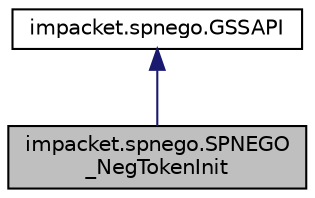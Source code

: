 digraph "impacket.spnego.SPNEGO_NegTokenInit"
{
  edge [fontname="Helvetica",fontsize="10",labelfontname="Helvetica",labelfontsize="10"];
  node [fontname="Helvetica",fontsize="10",shape=record];
  Node2 [label="impacket.spnego.SPNEGO\l_NegTokenInit",height=0.2,width=0.4,color="black", fillcolor="grey75", style="filled", fontcolor="black"];
  Node3 -> Node2 [dir="back",color="midnightblue",fontsize="10",style="solid",fontname="Helvetica"];
  Node3 [label="impacket.spnego.GSSAPI",height=0.2,width=0.4,color="black", fillcolor="white", style="filled",URL="$classimpacket_1_1spnego_1_1_g_s_s_a_p_i.html"];
}
